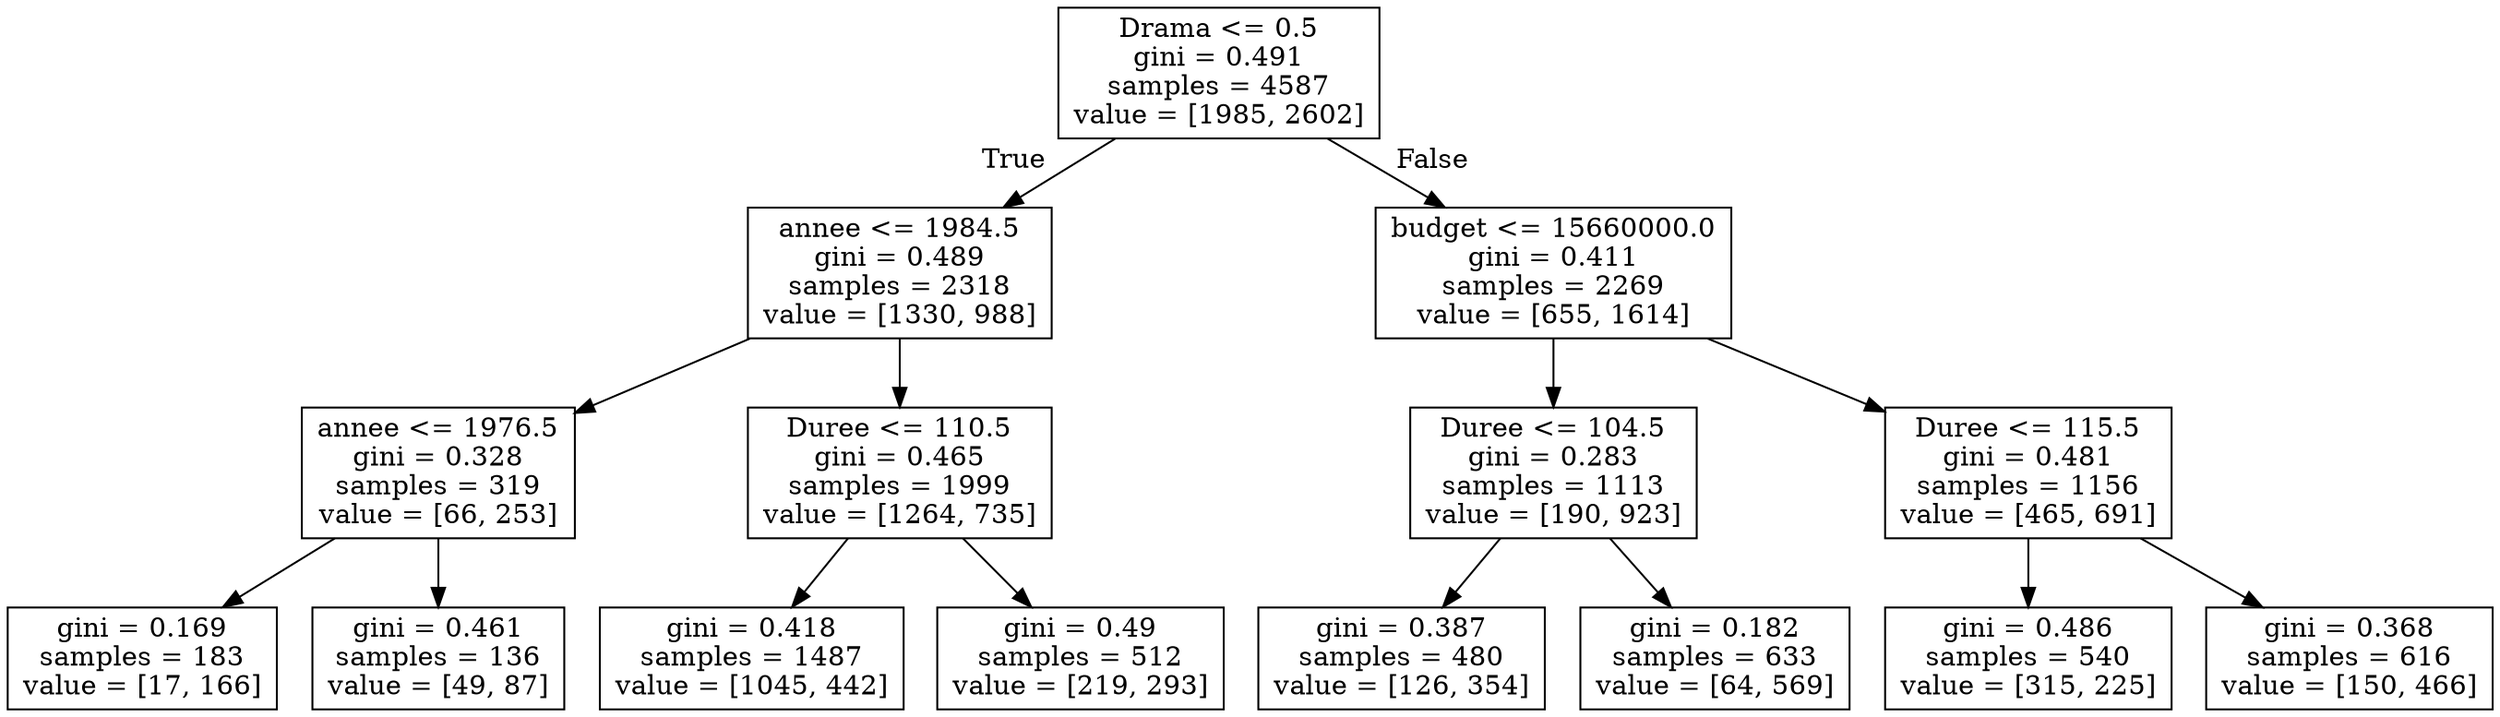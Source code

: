 digraph Tree {
node [shape=box] ;
0 [label="Drama <= 0.5\ngini = 0.491\nsamples = 4587\nvalue = [1985, 2602]"] ;
1 [label="annee <= 1984.5\ngini = 0.489\nsamples = 2318\nvalue = [1330, 988]"] ;
0 -> 1 [labeldistance=2.5, labelangle=45, headlabel="True"] ;
2 [label="annee <= 1976.5\ngini = 0.328\nsamples = 319\nvalue = [66, 253]"] ;
1 -> 2 ;
3 [label="gini = 0.169\nsamples = 183\nvalue = [17, 166]"] ;
2 -> 3 ;
4 [label="gini = 0.461\nsamples = 136\nvalue = [49, 87]"] ;
2 -> 4 ;
5 [label="Duree <= 110.5\ngini = 0.465\nsamples = 1999\nvalue = [1264, 735]"] ;
1 -> 5 ;
6 [label="gini = 0.418\nsamples = 1487\nvalue = [1045, 442]"] ;
5 -> 6 ;
7 [label="gini = 0.49\nsamples = 512\nvalue = [219, 293]"] ;
5 -> 7 ;
8 [label="budget <= 15660000.0\ngini = 0.411\nsamples = 2269\nvalue = [655, 1614]"] ;
0 -> 8 [labeldistance=2.5, labelangle=-45, headlabel="False"] ;
9 [label="Duree <= 104.5\ngini = 0.283\nsamples = 1113\nvalue = [190, 923]"] ;
8 -> 9 ;
10 [label="gini = 0.387\nsamples = 480\nvalue = [126, 354]"] ;
9 -> 10 ;
11 [label="gini = 0.182\nsamples = 633\nvalue = [64, 569]"] ;
9 -> 11 ;
12 [label="Duree <= 115.5\ngini = 0.481\nsamples = 1156\nvalue = [465, 691]"] ;
8 -> 12 ;
13 [label="gini = 0.486\nsamples = 540\nvalue = [315, 225]"] ;
12 -> 13 ;
14 [label="gini = 0.368\nsamples = 616\nvalue = [150, 466]"] ;
12 -> 14 ;
}